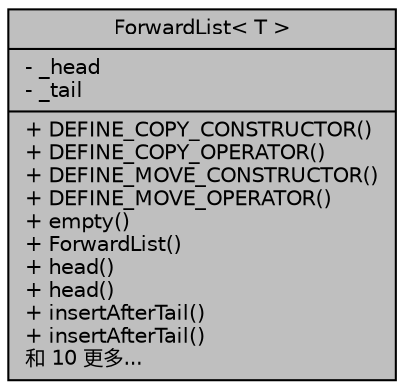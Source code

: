 digraph "ForwardList&lt; T &gt;"
{
  edge [fontname="Helvetica",fontsize="10",labelfontname="Helvetica",labelfontsize="10"];
  node [fontname="Helvetica",fontsize="10",shape=record];
  Node476 [label="{ForwardList\< T \>\n|- _head\l- _tail\l|+ DEFINE_COPY_CONSTRUCTOR()\l+ DEFINE_COPY_OPERATOR()\l+ DEFINE_MOVE_CONSTRUCTOR()\l+ DEFINE_MOVE_OPERATOR()\l+ empty()\l+ ForwardList()\l+ head()\l+ head()\l+ insertAfterTail()\l+ insertAfterTail()\l和 10 更多...\l}",height=0.2,width=0.4,color="black", fillcolor="grey75", style="filled", fontcolor="black"];
}
